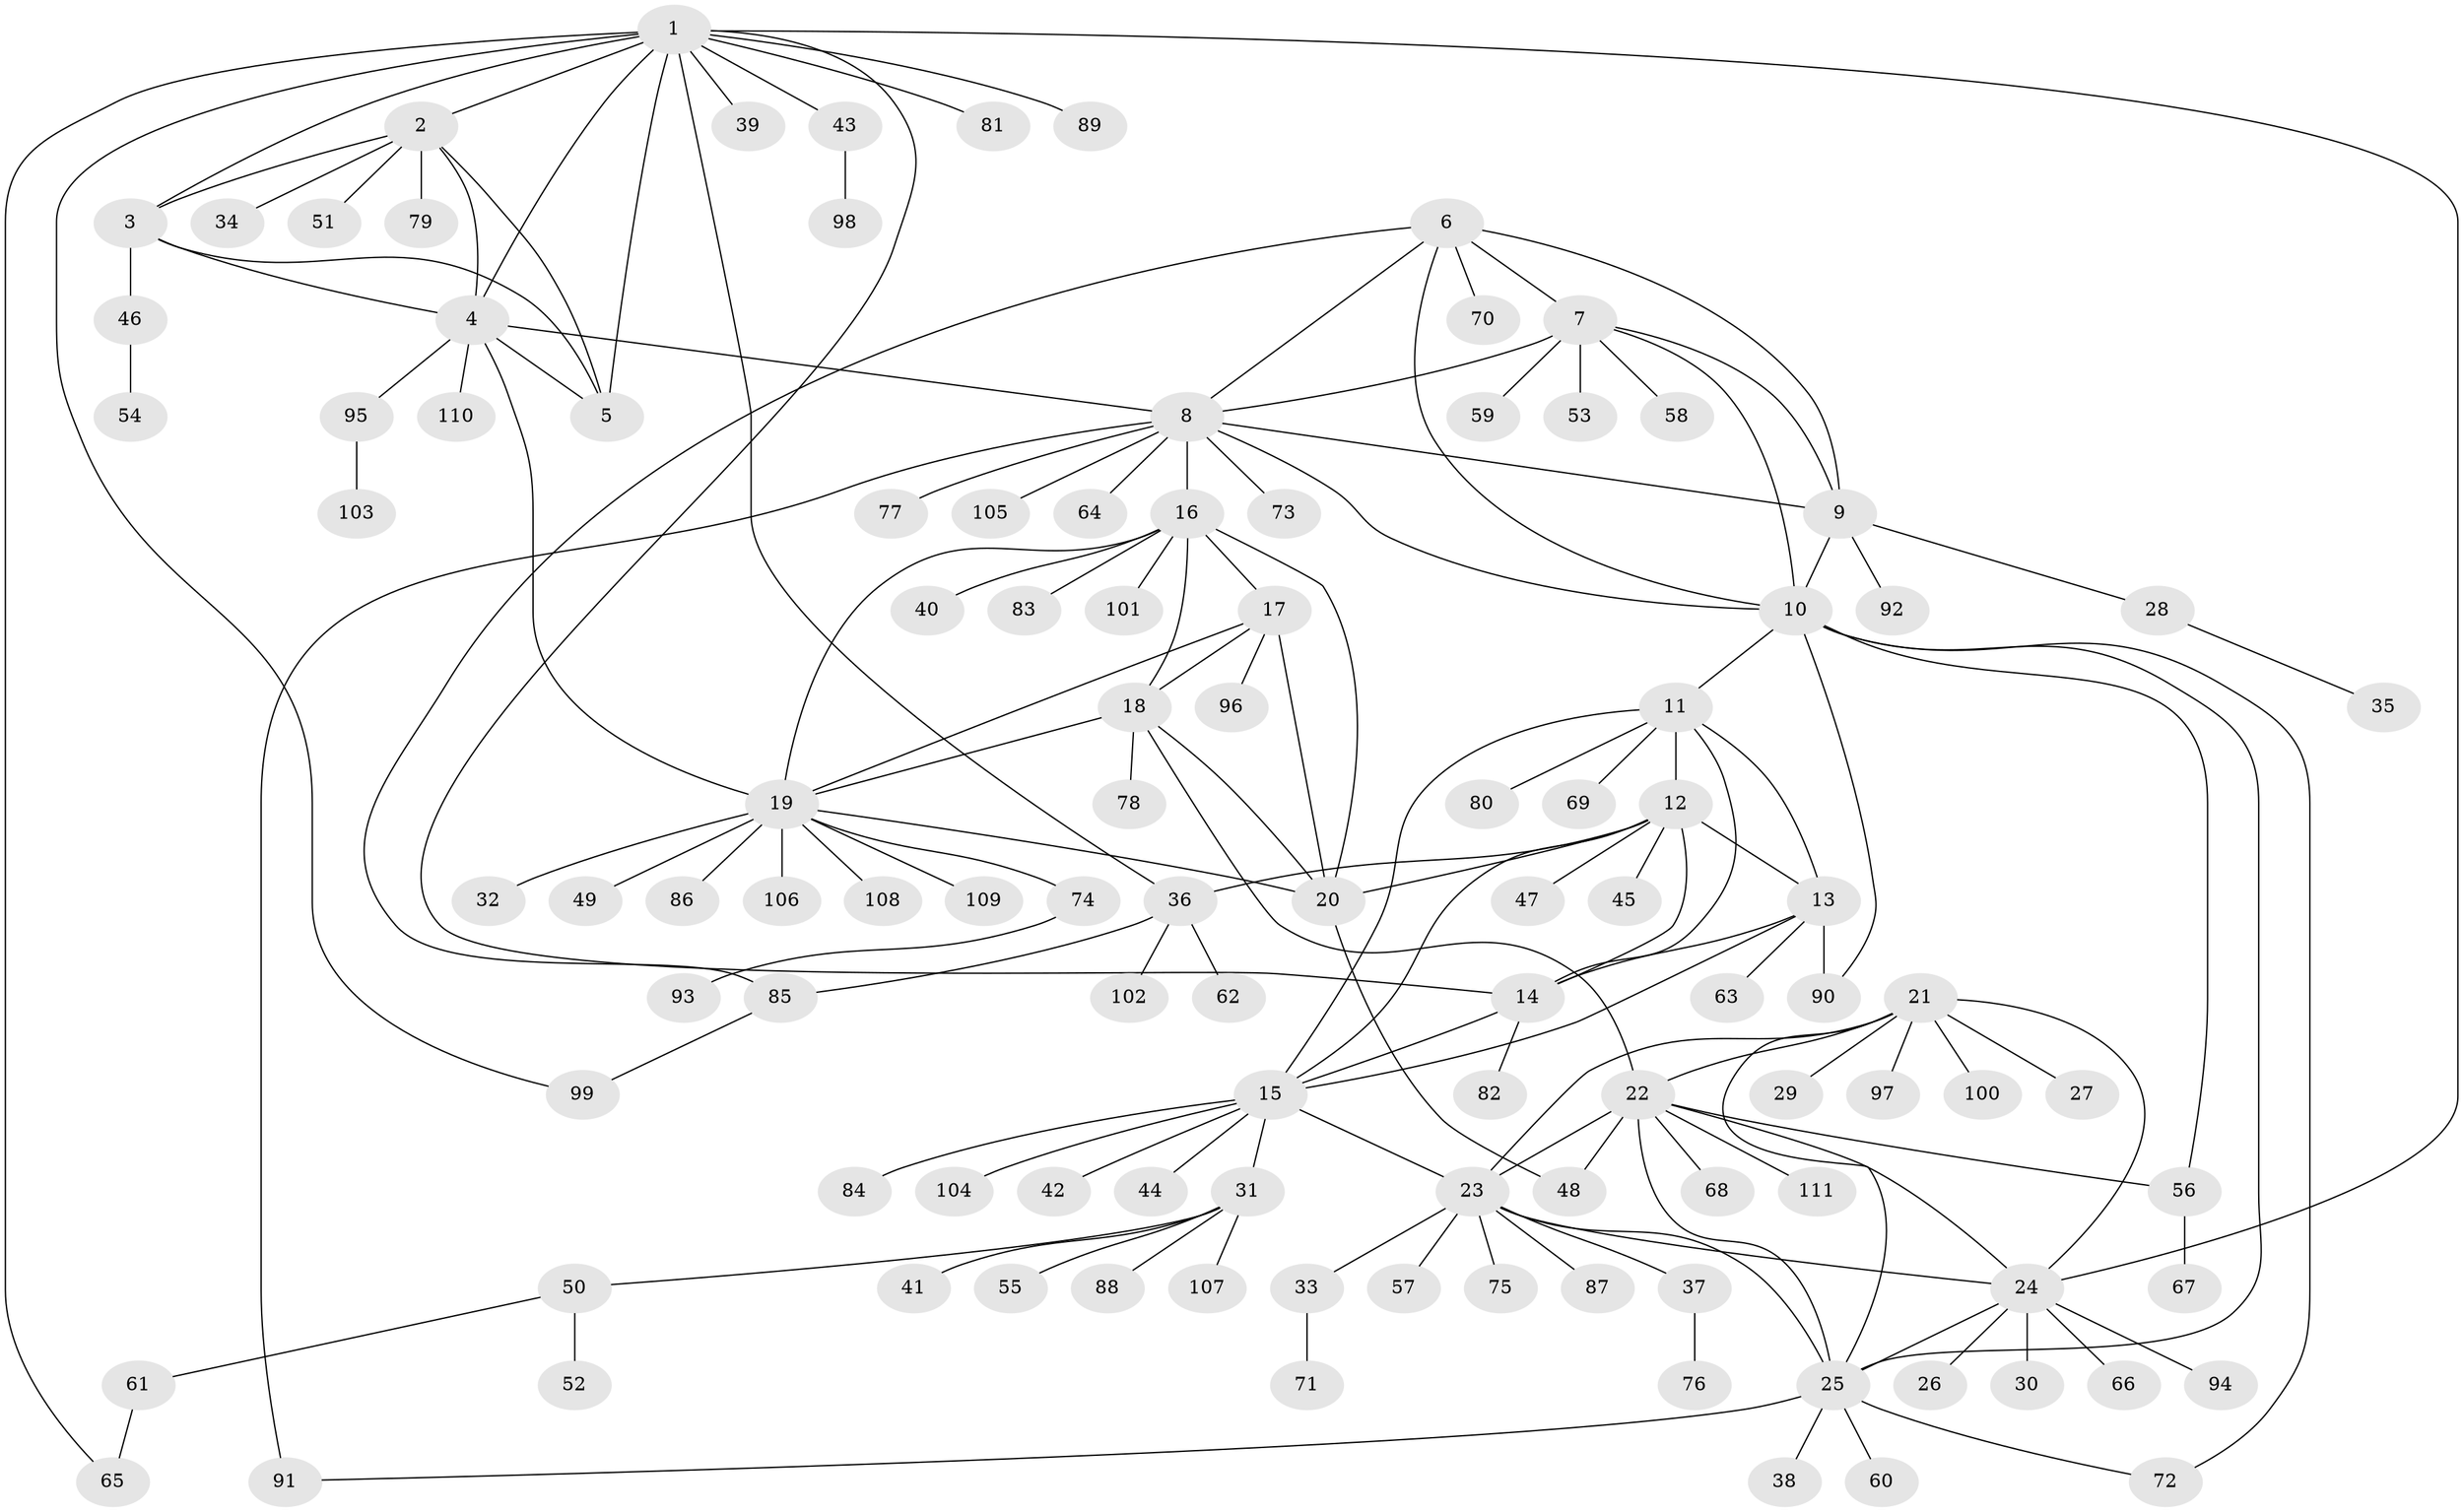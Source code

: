 // Generated by graph-tools (version 1.1) at 2025/15/03/09/25 04:15:45]
// undirected, 111 vertices, 155 edges
graph export_dot {
graph [start="1"]
  node [color=gray90,style=filled];
  1;
  2;
  3;
  4;
  5;
  6;
  7;
  8;
  9;
  10;
  11;
  12;
  13;
  14;
  15;
  16;
  17;
  18;
  19;
  20;
  21;
  22;
  23;
  24;
  25;
  26;
  27;
  28;
  29;
  30;
  31;
  32;
  33;
  34;
  35;
  36;
  37;
  38;
  39;
  40;
  41;
  42;
  43;
  44;
  45;
  46;
  47;
  48;
  49;
  50;
  51;
  52;
  53;
  54;
  55;
  56;
  57;
  58;
  59;
  60;
  61;
  62;
  63;
  64;
  65;
  66;
  67;
  68;
  69;
  70;
  71;
  72;
  73;
  74;
  75;
  76;
  77;
  78;
  79;
  80;
  81;
  82;
  83;
  84;
  85;
  86;
  87;
  88;
  89;
  90;
  91;
  92;
  93;
  94;
  95;
  96;
  97;
  98;
  99;
  100;
  101;
  102;
  103;
  104;
  105;
  106;
  107;
  108;
  109;
  110;
  111;
  1 -- 2;
  1 -- 3;
  1 -- 4;
  1 -- 5;
  1 -- 14;
  1 -- 24;
  1 -- 36;
  1 -- 39;
  1 -- 43;
  1 -- 65;
  1 -- 81;
  1 -- 89;
  1 -- 99;
  2 -- 3;
  2 -- 4;
  2 -- 5;
  2 -- 34;
  2 -- 51;
  2 -- 79;
  3 -- 4;
  3 -- 5;
  3 -- 46;
  4 -- 5;
  4 -- 8;
  4 -- 19;
  4 -- 95;
  4 -- 110;
  6 -- 7;
  6 -- 8;
  6 -- 9;
  6 -- 10;
  6 -- 70;
  6 -- 85;
  7 -- 8;
  7 -- 9;
  7 -- 10;
  7 -- 53;
  7 -- 58;
  7 -- 59;
  8 -- 9;
  8 -- 10;
  8 -- 16;
  8 -- 64;
  8 -- 73;
  8 -- 77;
  8 -- 91;
  8 -- 105;
  9 -- 10;
  9 -- 28;
  9 -- 92;
  10 -- 11;
  10 -- 25;
  10 -- 56;
  10 -- 72;
  10 -- 90;
  11 -- 12;
  11 -- 13;
  11 -- 14;
  11 -- 15;
  11 -- 69;
  11 -- 80;
  12 -- 13;
  12 -- 14;
  12 -- 15;
  12 -- 20;
  12 -- 36;
  12 -- 45;
  12 -- 47;
  13 -- 14;
  13 -- 15;
  13 -- 63;
  13 -- 90;
  14 -- 15;
  14 -- 82;
  15 -- 23;
  15 -- 31;
  15 -- 42;
  15 -- 44;
  15 -- 84;
  15 -- 104;
  16 -- 17;
  16 -- 18;
  16 -- 19;
  16 -- 20;
  16 -- 40;
  16 -- 83;
  16 -- 101;
  17 -- 18;
  17 -- 19;
  17 -- 20;
  17 -- 96;
  18 -- 19;
  18 -- 20;
  18 -- 22;
  18 -- 78;
  19 -- 20;
  19 -- 32;
  19 -- 49;
  19 -- 74;
  19 -- 86;
  19 -- 106;
  19 -- 108;
  19 -- 109;
  20 -- 48;
  21 -- 22;
  21 -- 23;
  21 -- 24;
  21 -- 25;
  21 -- 27;
  21 -- 29;
  21 -- 97;
  21 -- 100;
  22 -- 23;
  22 -- 24;
  22 -- 25;
  22 -- 48;
  22 -- 56;
  22 -- 68;
  22 -- 111;
  23 -- 24;
  23 -- 25;
  23 -- 33;
  23 -- 37;
  23 -- 57;
  23 -- 75;
  23 -- 87;
  24 -- 25;
  24 -- 26;
  24 -- 30;
  24 -- 66;
  24 -- 94;
  25 -- 38;
  25 -- 60;
  25 -- 72;
  25 -- 91;
  28 -- 35;
  31 -- 41;
  31 -- 50;
  31 -- 55;
  31 -- 88;
  31 -- 107;
  33 -- 71;
  36 -- 62;
  36 -- 85;
  36 -- 102;
  37 -- 76;
  43 -- 98;
  46 -- 54;
  50 -- 52;
  50 -- 61;
  56 -- 67;
  61 -- 65;
  74 -- 93;
  85 -- 99;
  95 -- 103;
}
